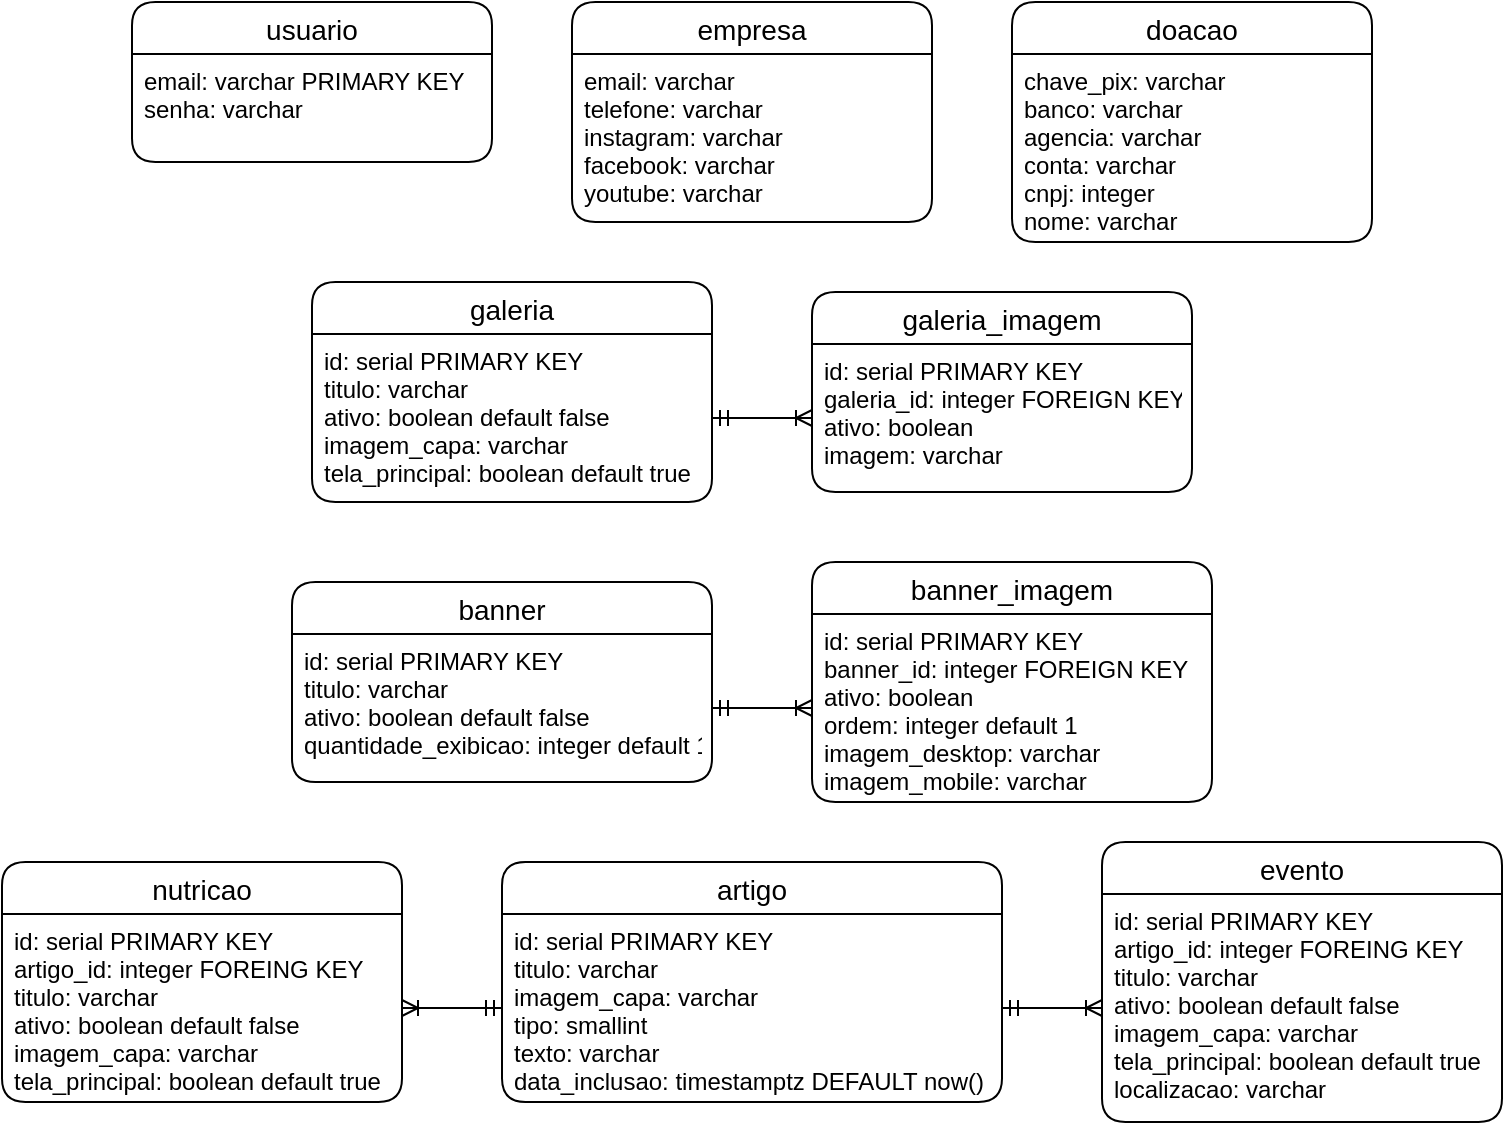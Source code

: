 <mxfile>
    <diagram id="uoY64QX8t37u8hfydfpz" name="Página-1">
        <mxGraphModel dx="967" dy="720" grid="1" gridSize="10" guides="1" tooltips="1" connect="1" arrows="1" fold="1" page="0" pageScale="1" pageWidth="827" pageHeight="1169" background="#FFFFFF" math="0" shadow="0">
            <root>
                <mxCell id="0"/>
                <mxCell id="1" parent="0"/>
                <mxCell id="51" value="usuario" style="swimlane;fontStyle=0;childLayout=stackLayout;horizontal=1;startSize=26;horizontalStack=0;resizeParent=1;resizeParentMax=0;resizeLast=0;collapsible=1;marginBottom=0;align=center;fontSize=14;strokeColor=#000000;fillColor=#FFFFFF;fontColor=#000000;rounded=1;" vertex="1" parent="1">
                    <mxGeometry x="95" y="110" width="180" height="80" as="geometry"/>
                </mxCell>
                <mxCell id="52" value="email: varchar PRIMARY KEY&#10;senha: varchar" style="text;strokeColor=none;fillColor=none;spacingLeft=4;spacingRight=4;overflow=hidden;rotatable=0;points=[[0,0.5],[1,0.5]];portConstraint=eastwest;fontSize=12;fontColor=#000000;" vertex="1" parent="51">
                    <mxGeometry y="26" width="180" height="54" as="geometry"/>
                </mxCell>
                <mxCell id="55" value="artigo" style="swimlane;fontStyle=0;childLayout=stackLayout;horizontal=1;startSize=26;horizontalStack=0;resizeParent=1;resizeParentMax=0;resizeLast=0;collapsible=1;marginBottom=0;align=center;fontSize=14;strokeColor=#000000;fillColor=#FFFFFF;fontColor=#000000;rounded=1;" vertex="1" parent="1">
                    <mxGeometry x="280" y="540" width="250" height="120" as="geometry"/>
                </mxCell>
                <mxCell id="66" value="id: serial PRIMARY KEY&#10;titulo: varchar&#10;imagem_capa: varchar&#10;tipo: smallint&#10;texto: varchar&#10;data_inclusao: timestamptz DEFAULT now()" style="text;strokeColor=none;fillColor=none;spacingLeft=4;spacingRight=4;overflow=hidden;rotatable=0;points=[[0,0.5],[1,0.5]];portConstraint=eastwest;fontSize=12;fontColor=#000000;" vertex="1" parent="55">
                    <mxGeometry y="26" width="250" height="94" as="geometry"/>
                </mxCell>
                <mxCell id="56" value="nutricao" style="swimlane;fontStyle=0;childLayout=stackLayout;horizontal=1;startSize=26;horizontalStack=0;resizeParent=1;resizeParentMax=0;resizeLast=0;collapsible=1;marginBottom=0;align=center;fontSize=14;strokeColor=#000000;fillColor=#FFFFFF;fontColor=#000000;rounded=1;" vertex="1" parent="1">
                    <mxGeometry x="30" y="540" width="200" height="120" as="geometry"/>
                </mxCell>
                <mxCell id="67" value="id: serial PRIMARY KEY&#10;artigo_id: integer FOREING KEY&#10;titulo: varchar&#10;ativo: boolean default false&#10;imagem_capa: varchar&#10;tela_principal: boolean default true" style="text;strokeColor=none;fillColor=none;spacingLeft=4;spacingRight=4;overflow=hidden;rotatable=0;points=[[0,0.5],[1,0.5]];portConstraint=eastwest;fontSize=12;fontColor=#000000;" vertex="1" parent="56">
                    <mxGeometry y="26" width="200" height="94" as="geometry"/>
                </mxCell>
                <mxCell id="58" value="galeria" style="swimlane;fontStyle=0;childLayout=stackLayout;horizontal=1;startSize=26;horizontalStack=0;resizeParent=1;resizeParentMax=0;resizeLast=0;collapsible=1;marginBottom=0;align=center;fontSize=14;strokeColor=#000000;fillColor=#FFFFFF;fontColor=#000000;rounded=1;" vertex="1" parent="1">
                    <mxGeometry x="185" y="250" width="200" height="110" as="geometry"/>
                </mxCell>
                <mxCell id="69" value="id: serial PRIMARY KEY&#10;titulo: varchar&#10;ativo: boolean default false&#10;imagem_capa: varchar&#10;tela_principal: boolean default true" style="text;strokeColor=none;fillColor=none;spacingLeft=4;spacingRight=4;overflow=hidden;rotatable=0;points=[[0,0.5],[1,0.5]];portConstraint=eastwest;fontSize=12;fontColor=#000000;" vertex="1" parent="58">
                    <mxGeometry y="26" width="200" height="84" as="geometry"/>
                </mxCell>
                <mxCell id="59" value="galeria_imagem" style="swimlane;fontStyle=0;childLayout=stackLayout;horizontal=1;startSize=26;horizontalStack=0;resizeParent=1;resizeParentMax=0;resizeLast=0;collapsible=1;marginBottom=0;align=center;fontSize=14;strokeColor=#000000;fillColor=#FFFFFF;fontColor=#000000;rounded=1;" vertex="1" parent="1">
                    <mxGeometry x="435" y="255" width="190" height="100" as="geometry"/>
                </mxCell>
                <mxCell id="70" value="id: serial PRIMARY KEY&#10;galeria_id: integer FOREIGN KEY&#10;ativo: boolean&#10;imagem: varchar" style="text;strokeColor=none;fillColor=none;spacingLeft=4;spacingRight=4;overflow=hidden;rotatable=0;points=[[0,0.5],[1,0.5]];portConstraint=eastwest;fontSize=12;fontColor=#000000;" vertex="1" parent="59">
                    <mxGeometry y="26" width="190" height="74" as="geometry"/>
                </mxCell>
                <mxCell id="60" value="empresa" style="swimlane;fontStyle=0;childLayout=stackLayout;horizontal=1;startSize=26;horizontalStack=0;resizeParent=1;resizeParentMax=0;resizeLast=0;collapsible=1;marginBottom=0;align=center;fontSize=14;strokeColor=#000000;fillColor=#FFFFFF;fontColor=#000000;rounded=1;" vertex="1" parent="1">
                    <mxGeometry x="315" y="110" width="180" height="110" as="geometry"/>
                </mxCell>
                <mxCell id="71" value="email: varchar&#10;telefone: varchar&#10;instagram: varchar&#10;facebook: varchar&#10;youtube: varchar" style="text;strokeColor=none;fillColor=none;spacingLeft=4;spacingRight=4;overflow=hidden;rotatable=0;points=[[0,0.5],[1,0.5]];portConstraint=eastwest;fontSize=12;fontColor=#000000;" vertex="1" parent="60">
                    <mxGeometry y="26" width="180" height="84" as="geometry"/>
                </mxCell>
                <mxCell id="61" value="doacao" style="swimlane;fontStyle=0;childLayout=stackLayout;horizontal=1;startSize=26;horizontalStack=0;resizeParent=1;resizeParentMax=0;resizeLast=0;collapsible=1;marginBottom=0;align=center;fontSize=14;strokeColor=#000000;fillColor=#FFFFFF;fontColor=#000000;rounded=1;" vertex="1" parent="1">
                    <mxGeometry x="535" y="110" width="180" height="120" as="geometry"/>
                </mxCell>
                <mxCell id="72" value="chave_pix: varchar&#10;banco: varchar&#10;agencia: varchar&#10;conta: varchar&#10;cnpj: integer&#10;nome: varchar" style="text;strokeColor=none;fillColor=none;spacingLeft=4;spacingRight=4;overflow=hidden;rotatable=0;points=[[0,0.5],[1,0.5]];portConstraint=eastwest;fontSize=12;fontColor=#000000;" vertex="1" parent="61">
                    <mxGeometry y="26" width="180" height="94" as="geometry"/>
                </mxCell>
                <mxCell id="62" value="banner" style="swimlane;fontStyle=0;childLayout=stackLayout;horizontal=1;startSize=26;horizontalStack=0;resizeParent=1;resizeParentMax=0;resizeLast=0;collapsible=1;marginBottom=0;align=center;fontSize=14;strokeColor=#000000;fillColor=#FFFFFF;fontColor=#000000;rounded=1;" vertex="1" parent="1">
                    <mxGeometry x="175" y="400" width="210" height="100" as="geometry"/>
                </mxCell>
                <mxCell id="73" value="id: serial PRIMARY KEY&#10;titulo: varchar&#10;ativo: boolean default false&#10;quantidade_exibicao: integer default 1" style="text;strokeColor=none;fillColor=none;spacingLeft=4;spacingRight=4;overflow=hidden;rotatable=0;points=[[0,0.5],[1,0.5]];portConstraint=eastwest;fontSize=12;fontColor=#000000;" vertex="1" parent="62">
                    <mxGeometry y="26" width="210" height="74" as="geometry"/>
                </mxCell>
                <mxCell id="63" value="banner_imagem" style="swimlane;fontStyle=0;childLayout=stackLayout;horizontal=1;startSize=26;horizontalStack=0;resizeParent=1;resizeParentMax=0;resizeLast=0;collapsible=1;marginBottom=0;align=center;fontSize=14;strokeColor=#000000;fillColor=#FFFFFF;fontColor=#000000;rounded=1;" vertex="1" parent="1">
                    <mxGeometry x="435" y="390" width="200" height="120" as="geometry"/>
                </mxCell>
                <mxCell id="74" value="id: serial PRIMARY KEY&#10;banner_id: integer FOREIGN KEY&#10;ativo: boolean&#10;ordem: integer default 1&#10;imagem_desktop: varchar&#10;imagem_mobile: varchar" style="text;strokeColor=none;fillColor=none;spacingLeft=4;spacingRight=4;overflow=hidden;rotatable=0;points=[[0,0.5],[1,0.5]];portConstraint=eastwest;fontSize=12;fontColor=#000000;" vertex="1" parent="63">
                    <mxGeometry y="26" width="200" height="94" as="geometry"/>
                </mxCell>
                <mxCell id="75" value="evento" style="swimlane;fontStyle=0;childLayout=stackLayout;horizontal=1;startSize=26;horizontalStack=0;resizeParent=1;resizeParentMax=0;resizeLast=0;collapsible=1;marginBottom=0;align=center;fontSize=14;strokeColor=#000000;fillColor=#FFFFFF;fontColor=#000000;rounded=1;" vertex="1" parent="1">
                    <mxGeometry x="580" y="530" width="200" height="140" as="geometry"/>
                </mxCell>
                <mxCell id="76" value="id: serial PRIMARY KEY&#10;artigo_id: integer FOREING KEY&#10;titulo: varchar&#10;ativo: boolean default false&#10;imagem_capa: varchar&#10;tela_principal: boolean default true&#10;localizacao: varchar" style="text;strokeColor=none;fillColor=none;spacingLeft=4;spacingRight=4;overflow=hidden;rotatable=0;points=[[0,0.5],[1,0.5]];portConstraint=eastwest;fontSize=12;fontColor=#000000;" vertex="1" parent="75">
                    <mxGeometry y="26" width="200" height="114" as="geometry"/>
                </mxCell>
                <mxCell id="77" style="edgeStyle=none;html=1;exitX=1;exitY=0.5;exitDx=0;exitDy=0;entryX=0;entryY=0.5;entryDx=0;entryDy=0;fontColor=#000000;strokeColor=#000000;endArrow=ERoneToMany;endFill=0;startArrow=ERmandOne;startFill=0;" edge="1" parent="1" source="69" target="70">
                    <mxGeometry relative="1" as="geometry"/>
                </mxCell>
                <mxCell id="78" style="edgeStyle=none;html=1;exitX=1;exitY=0.5;exitDx=0;exitDy=0;entryX=0;entryY=0.5;entryDx=0;entryDy=0;fontColor=#000000;strokeColor=#000000;endArrow=ERoneToMany;endFill=0;startArrow=ERmandOne;startFill=0;" edge="1" parent="1" source="73" target="74">
                    <mxGeometry relative="1" as="geometry">
                        <mxPoint x="385" y="318" as="sourcePoint"/>
                        <mxPoint x="435" y="318" as="targetPoint"/>
                    </mxGeometry>
                </mxCell>
                <mxCell id="79" style="edgeStyle=none;html=1;exitX=0;exitY=0.5;exitDx=0;exitDy=0;entryX=1;entryY=0.5;entryDx=0;entryDy=0;fontColor=#000000;strokeColor=#000000;endArrow=ERoneToMany;endFill=0;startArrow=ERmandOne;startFill=0;" edge="1" parent="1" source="66" target="67">
                    <mxGeometry relative="1" as="geometry">
                        <mxPoint x="160" y="458" as="sourcePoint"/>
                        <mxPoint x="210" y="458" as="targetPoint"/>
                    </mxGeometry>
                </mxCell>
                <mxCell id="80" style="edgeStyle=none;html=1;exitX=1;exitY=0.5;exitDx=0;exitDy=0;fontColor=#000000;strokeColor=#000000;endArrow=ERoneToMany;endFill=0;startArrow=ERmandOne;startFill=0;entryX=0;entryY=0.5;entryDx=0;entryDy=0;" edge="1" parent="1" source="66" target="76">
                    <mxGeometry relative="1" as="geometry">
                        <mxPoint x="290" y="623" as="sourcePoint"/>
                        <mxPoint x="560" y="550" as="targetPoint"/>
                    </mxGeometry>
                </mxCell>
            </root>
        </mxGraphModel>
    </diagram>
</mxfile>
